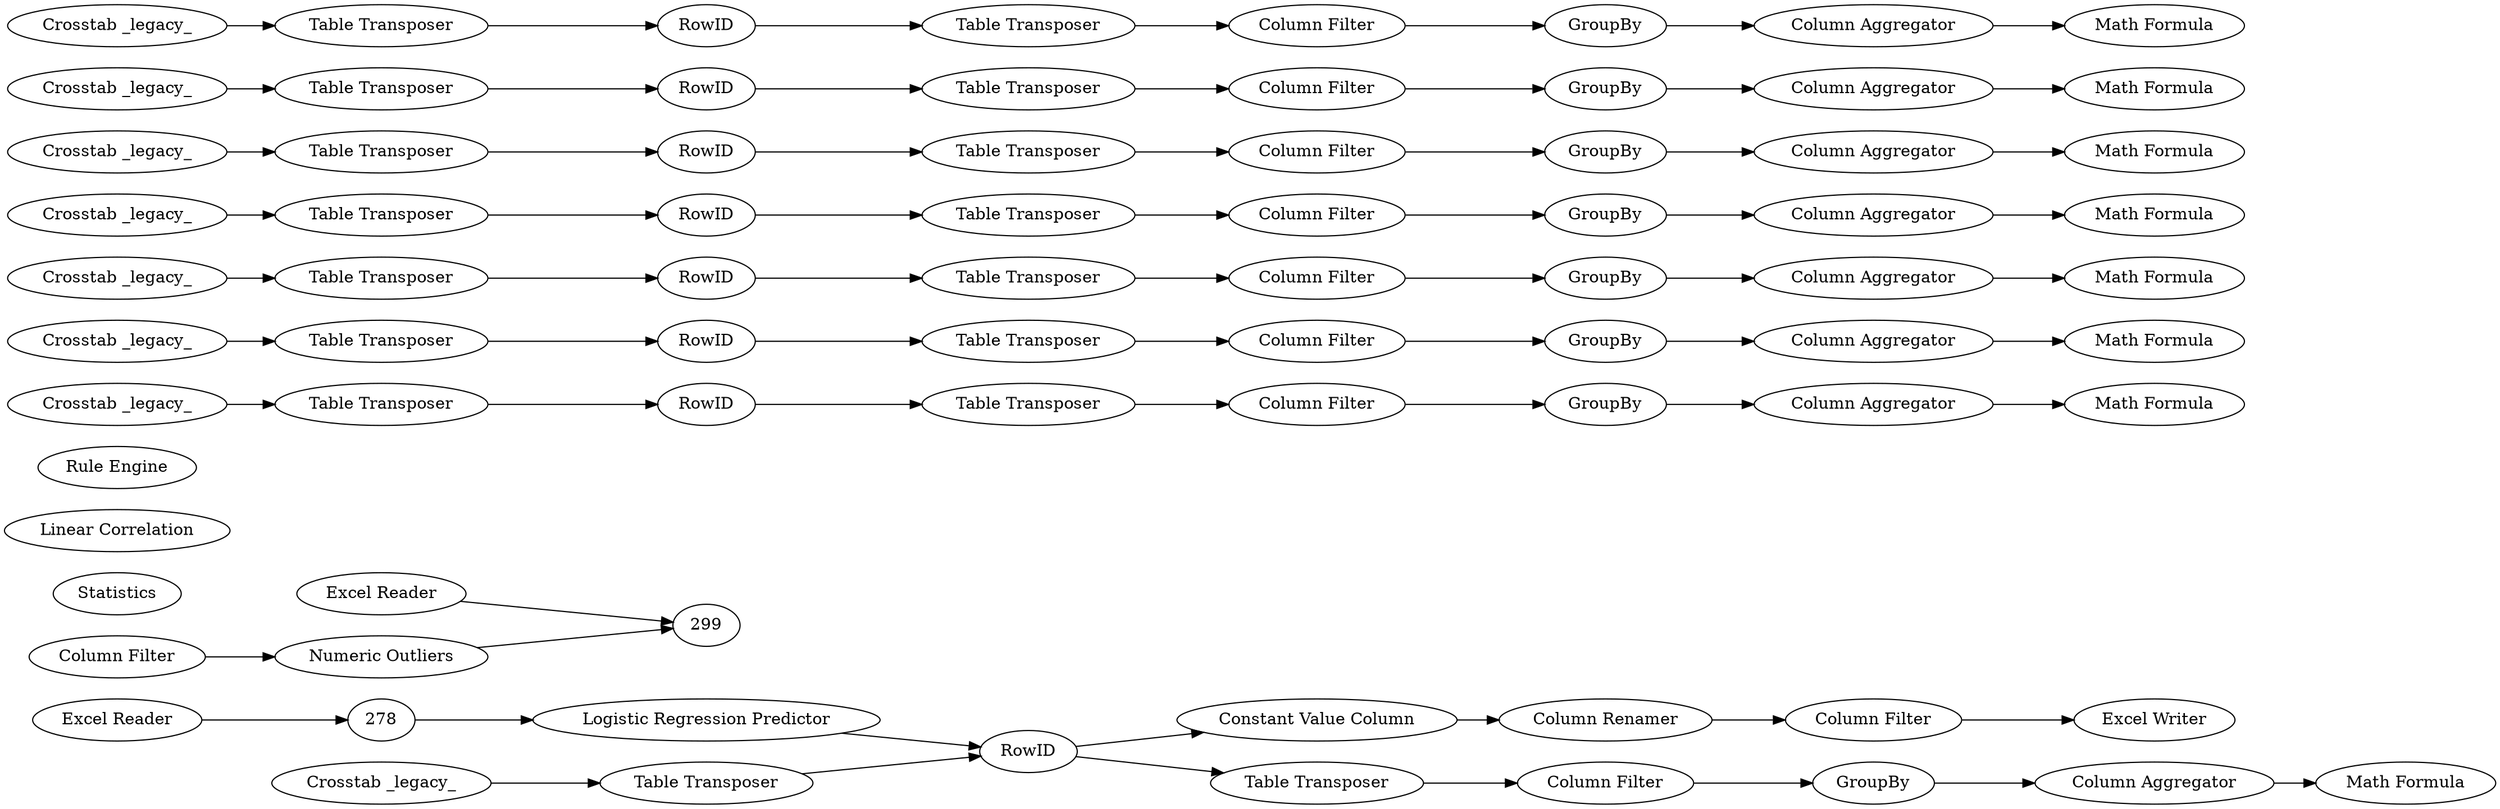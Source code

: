 digraph {
	33 [label="Rule Engine"]
	262 [label="Excel Reader"]
	263 [label="Excel Reader"]
	282 [label="Column Filter"]
	283 [label="Excel Writer"]
	285 [label="Logistic Regression Predictor"]
	286 [label="Constant Value Column"]
	293 [label="Column Renamer"]
	294 [label=Statistics]
	295 [label="Linear Correlation"]
	296 [label="Column Filter"]
	297 [label="Numeric Outliers"]
	298 [label="Rule Engine"]
	26 [label="Column Filter"]
	27 [label=GroupBy]
	28 [label="Math Formula"]
	29 [label="Column Aggregator"]
	31 [label="Table Transposer"]
	32 [label="Table Transposer"]
	33 [label=RowID]
	48 [label="Crosstab _legacy_"]
	49 [label="Table Transposer"]
	50 [label=RowID]
	51 [label="Table Transposer"]
	52 [label="Column Aggregator"]
	53 [label=GroupBy]
	54 [label="Math Formula"]
	55 [label="Column Filter"]
	56 [label="Crosstab _legacy_"]
	57 [label="Table Transposer"]
	58 [label=RowID]
	59 [label="Table Transposer"]
	60 [label="Column Aggregator"]
	61 [label=GroupBy]
	62 [label="Math Formula"]
	63 [label="Column Filter"]
	64 [label="Crosstab _legacy_"]
	65 [label="Table Transposer"]
	66 [label=RowID]
	67 [label="Table Transposer"]
	68 [label="Column Aggregator"]
	69 [label=GroupBy]
	70 [label="Math Formula"]
	71 [label="Column Filter"]
	72 [label="Crosstab _legacy_"]
	73 [label="Table Transposer"]
	74 [label=RowID]
	75 [label="Table Transposer"]
	76 [label="Column Aggregator"]
	77 [label=GroupBy]
	78 [label="Math Formula"]
	79 [label="Column Filter"]
	80 [label="Crosstab _legacy_"]
	81 [label="Table Transposer"]
	82 [label=RowID]
	83 [label="Table Transposer"]
	84 [label="Column Aggregator"]
	85 [label=GroupBy]
	86 [label="Math Formula"]
	87 [label="Column Filter"]
	88 [label="Crosstab _legacy_"]
	89 [label="Table Transposer"]
	90 [label=RowID]
	91 [label="Table Transposer"]
	92 [label="Column Aggregator"]
	93 [label=GroupBy]
	94 [label="Math Formula"]
	95 [label="Column Filter"]
	96 [label="Crosstab _legacy_"]
	97 [label="Table Transposer"]
	98 [label=RowID]
	99 [label="Table Transposer"]
	100 [label="Column Aggregator"]
	101 [label=GroupBy]
	102 [label="Math Formula"]
	103 [label="Column Filter"]
	104 [label="Crosstab _legacy_"]
	26 -> 27
	27 -> 29
	29 -> 28
	31 -> 33
	32 -> 26
	33 -> 32
	48 -> 31
	49 -> 55
	50 -> 49
	51 -> 50
	52 -> 54
	53 -> 52
	55 -> 53
	56 -> 51
	57 -> 63
	58 -> 57
	59 -> 58
	60 -> 62
	61 -> 60
	63 -> 61
	64 -> 59
	65 -> 71
	66 -> 65
	67 -> 66
	68 -> 70
	69 -> 68
	71 -> 69
	72 -> 67
	73 -> 79
	74 -> 73
	75 -> 74
	76 -> 78
	77 -> 76
	79 -> 77
	80 -> 75
	81 -> 87
	82 -> 81
	83 -> 82
	84 -> 86
	85 -> 84
	87 -> 85
	88 -> 83
	89 -> 95
	90 -> 89
	91 -> 90
	92 -> 94
	93 -> 92
	95 -> 93
	96 -> 91
	97 -> 103
	98 -> 97
	99 -> 98
	100 -> 102
	101 -> 100
	103 -> 101
	104 -> 99
	296 -> 297
	297 -> 299
	33 -> 286
	262 -> 299
	263 -> 278
	278 -> 285
	282 -> 283
	285 -> 33
	286 -> 293
	293 -> 282
	rankdir=LR
}
